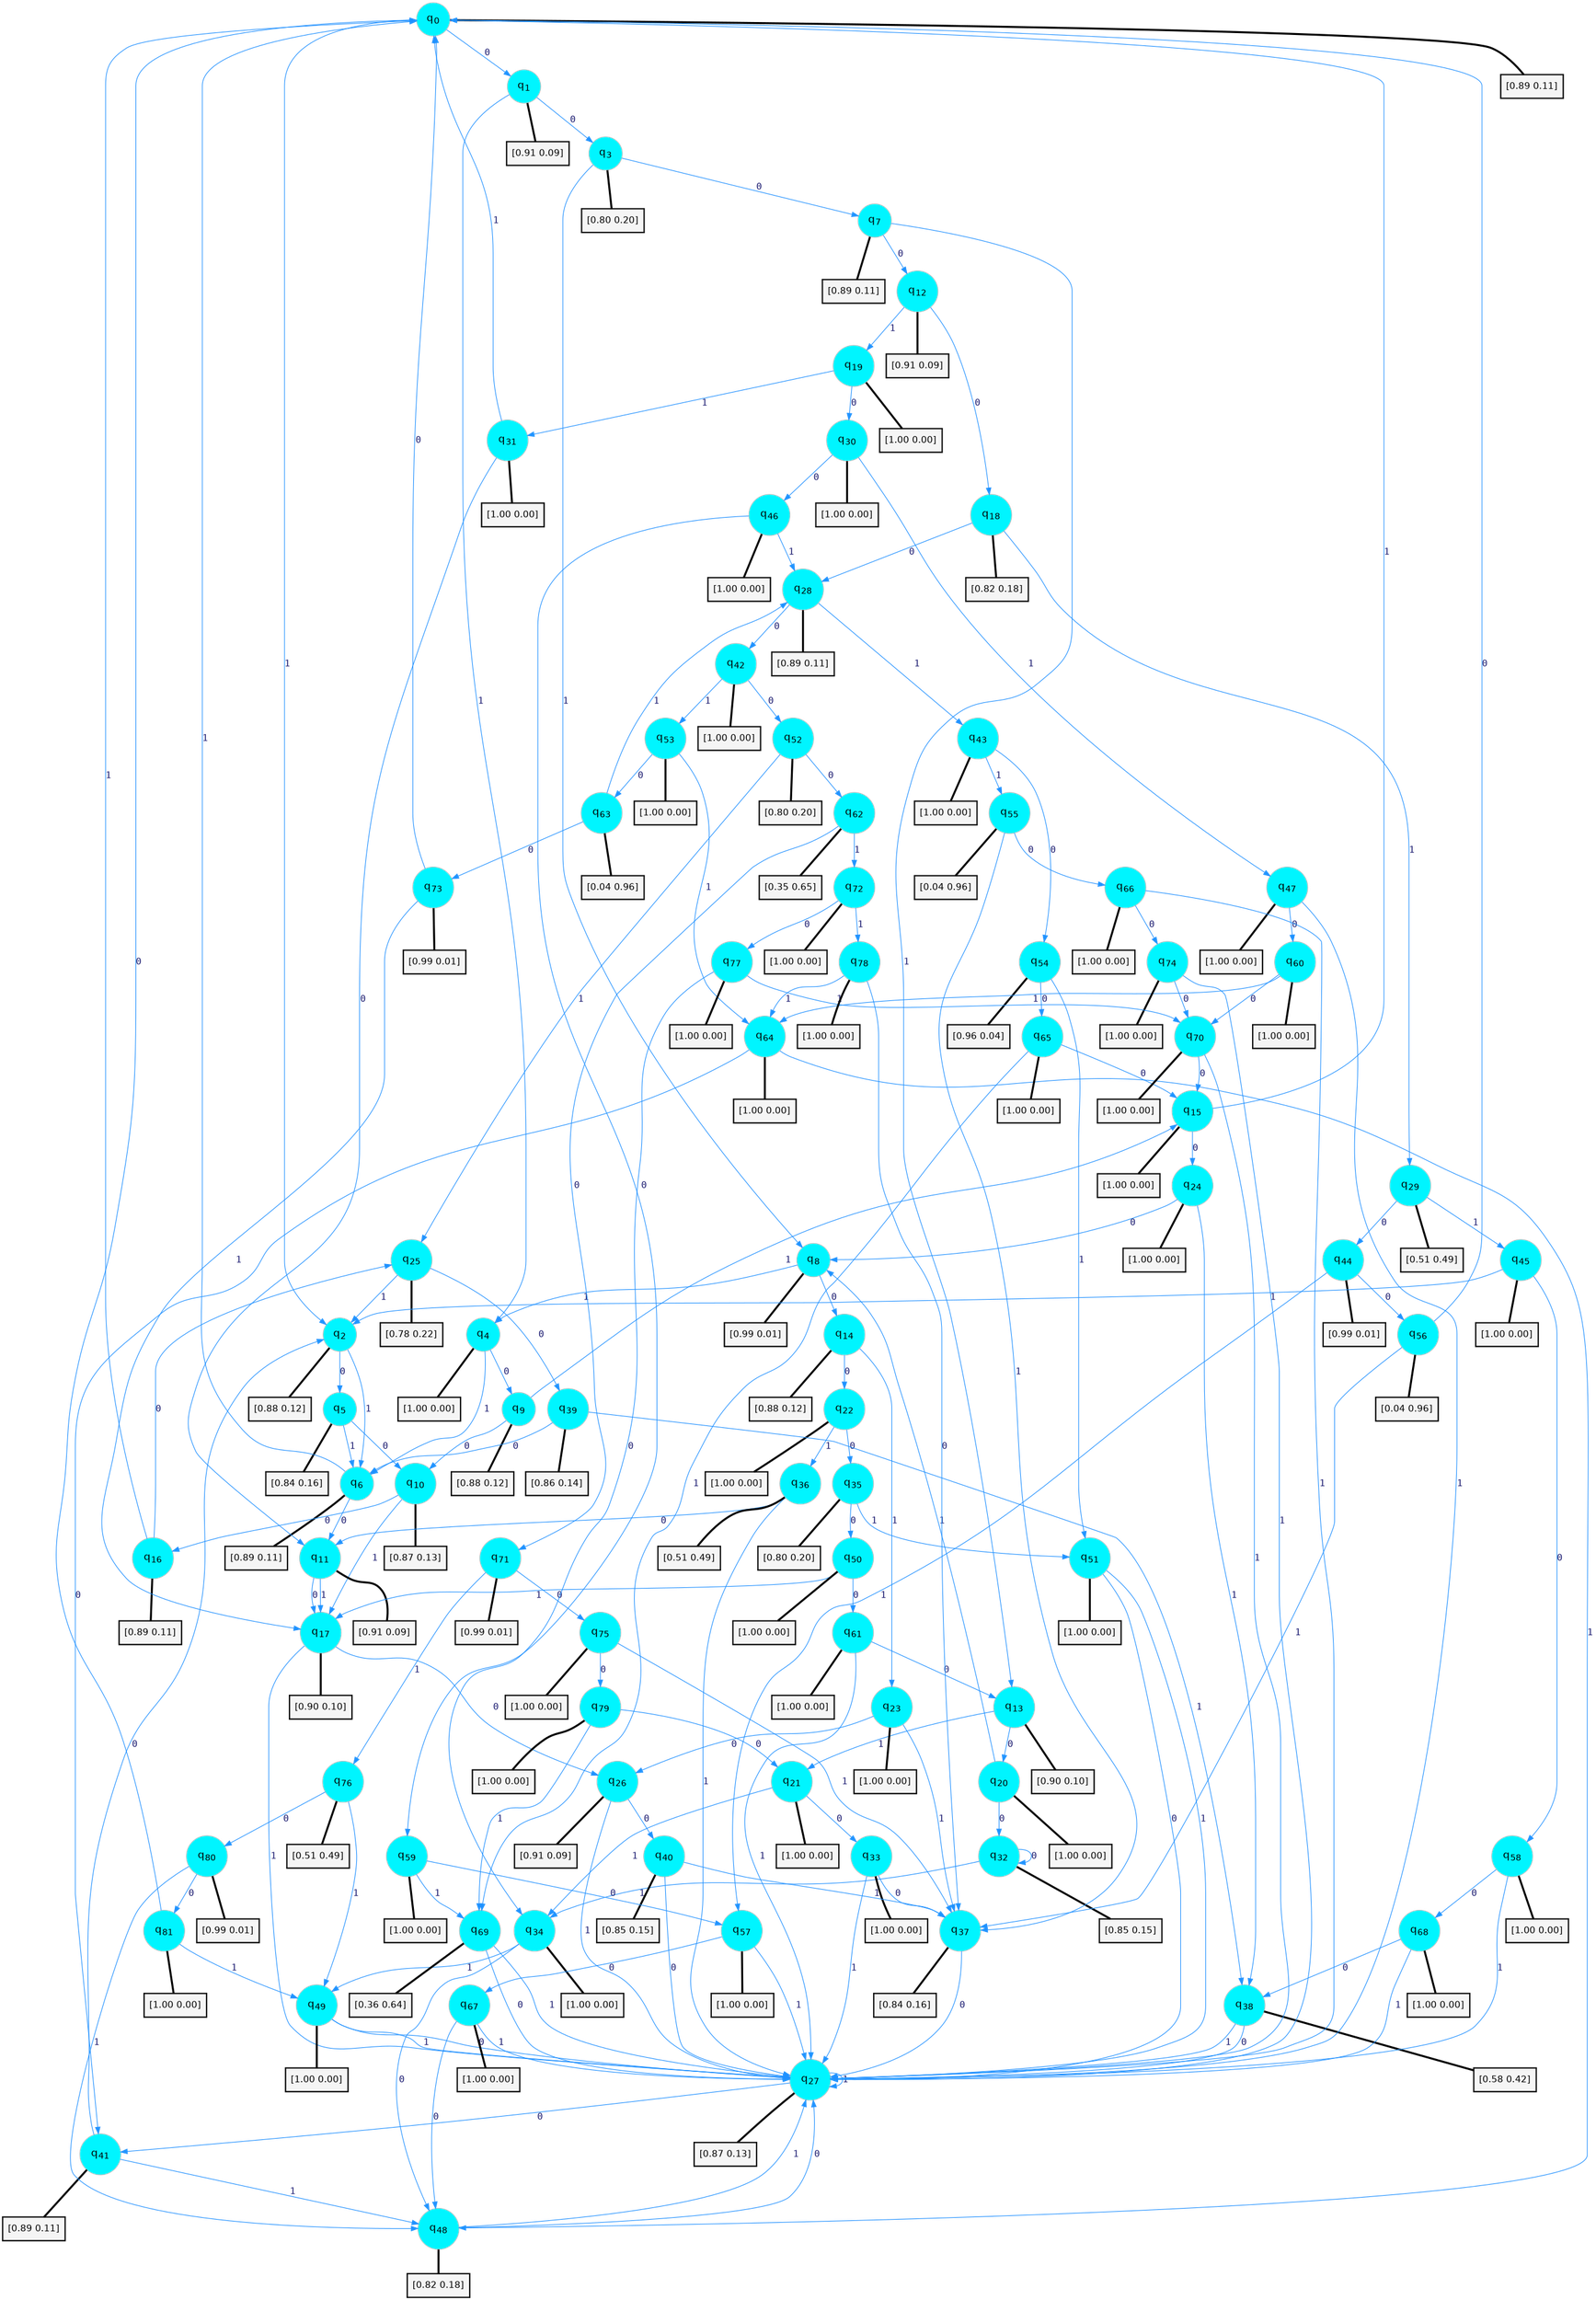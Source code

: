 digraph G {
graph [
bgcolor=transparent, dpi=300, rankdir=TD, size="40,25"];
node [
color=gray, fillcolor=turquoise1, fontcolor=black, fontname=Helvetica, fontsize=16, fontweight=bold, shape=circle, style=filled];
edge [
arrowsize=1, color=dodgerblue1, fontcolor=midnightblue, fontname=courier, fontweight=bold, penwidth=1, style=solid, weight=20];
0[label=<q<SUB>0</SUB>>];
1[label=<q<SUB>1</SUB>>];
2[label=<q<SUB>2</SUB>>];
3[label=<q<SUB>3</SUB>>];
4[label=<q<SUB>4</SUB>>];
5[label=<q<SUB>5</SUB>>];
6[label=<q<SUB>6</SUB>>];
7[label=<q<SUB>7</SUB>>];
8[label=<q<SUB>8</SUB>>];
9[label=<q<SUB>9</SUB>>];
10[label=<q<SUB>10</SUB>>];
11[label=<q<SUB>11</SUB>>];
12[label=<q<SUB>12</SUB>>];
13[label=<q<SUB>13</SUB>>];
14[label=<q<SUB>14</SUB>>];
15[label=<q<SUB>15</SUB>>];
16[label=<q<SUB>16</SUB>>];
17[label=<q<SUB>17</SUB>>];
18[label=<q<SUB>18</SUB>>];
19[label=<q<SUB>19</SUB>>];
20[label=<q<SUB>20</SUB>>];
21[label=<q<SUB>21</SUB>>];
22[label=<q<SUB>22</SUB>>];
23[label=<q<SUB>23</SUB>>];
24[label=<q<SUB>24</SUB>>];
25[label=<q<SUB>25</SUB>>];
26[label=<q<SUB>26</SUB>>];
27[label=<q<SUB>27</SUB>>];
28[label=<q<SUB>28</SUB>>];
29[label=<q<SUB>29</SUB>>];
30[label=<q<SUB>30</SUB>>];
31[label=<q<SUB>31</SUB>>];
32[label=<q<SUB>32</SUB>>];
33[label=<q<SUB>33</SUB>>];
34[label=<q<SUB>34</SUB>>];
35[label=<q<SUB>35</SUB>>];
36[label=<q<SUB>36</SUB>>];
37[label=<q<SUB>37</SUB>>];
38[label=<q<SUB>38</SUB>>];
39[label=<q<SUB>39</SUB>>];
40[label=<q<SUB>40</SUB>>];
41[label=<q<SUB>41</SUB>>];
42[label=<q<SUB>42</SUB>>];
43[label=<q<SUB>43</SUB>>];
44[label=<q<SUB>44</SUB>>];
45[label=<q<SUB>45</SUB>>];
46[label=<q<SUB>46</SUB>>];
47[label=<q<SUB>47</SUB>>];
48[label=<q<SUB>48</SUB>>];
49[label=<q<SUB>49</SUB>>];
50[label=<q<SUB>50</SUB>>];
51[label=<q<SUB>51</SUB>>];
52[label=<q<SUB>52</SUB>>];
53[label=<q<SUB>53</SUB>>];
54[label=<q<SUB>54</SUB>>];
55[label=<q<SUB>55</SUB>>];
56[label=<q<SUB>56</SUB>>];
57[label=<q<SUB>57</SUB>>];
58[label=<q<SUB>58</SUB>>];
59[label=<q<SUB>59</SUB>>];
60[label=<q<SUB>60</SUB>>];
61[label=<q<SUB>61</SUB>>];
62[label=<q<SUB>62</SUB>>];
63[label=<q<SUB>63</SUB>>];
64[label=<q<SUB>64</SUB>>];
65[label=<q<SUB>65</SUB>>];
66[label=<q<SUB>66</SUB>>];
67[label=<q<SUB>67</SUB>>];
68[label=<q<SUB>68</SUB>>];
69[label=<q<SUB>69</SUB>>];
70[label=<q<SUB>70</SUB>>];
71[label=<q<SUB>71</SUB>>];
72[label=<q<SUB>72</SUB>>];
73[label=<q<SUB>73</SUB>>];
74[label=<q<SUB>74</SUB>>];
75[label=<q<SUB>75</SUB>>];
76[label=<q<SUB>76</SUB>>];
77[label=<q<SUB>77</SUB>>];
78[label=<q<SUB>78</SUB>>];
79[label=<q<SUB>79</SUB>>];
80[label=<q<SUB>80</SUB>>];
81[label=<q<SUB>81</SUB>>];
82[label="[0.89 0.11]", shape=box,fontcolor=black, fontname=Helvetica, fontsize=14, penwidth=2, fillcolor=whitesmoke,color=black];
83[label="[0.91 0.09]", shape=box,fontcolor=black, fontname=Helvetica, fontsize=14, penwidth=2, fillcolor=whitesmoke,color=black];
84[label="[0.88 0.12]", shape=box,fontcolor=black, fontname=Helvetica, fontsize=14, penwidth=2, fillcolor=whitesmoke,color=black];
85[label="[0.80 0.20]", shape=box,fontcolor=black, fontname=Helvetica, fontsize=14, penwidth=2, fillcolor=whitesmoke,color=black];
86[label="[1.00 0.00]", shape=box,fontcolor=black, fontname=Helvetica, fontsize=14, penwidth=2, fillcolor=whitesmoke,color=black];
87[label="[0.84 0.16]", shape=box,fontcolor=black, fontname=Helvetica, fontsize=14, penwidth=2, fillcolor=whitesmoke,color=black];
88[label="[0.89 0.11]", shape=box,fontcolor=black, fontname=Helvetica, fontsize=14, penwidth=2, fillcolor=whitesmoke,color=black];
89[label="[0.89 0.11]", shape=box,fontcolor=black, fontname=Helvetica, fontsize=14, penwidth=2, fillcolor=whitesmoke,color=black];
90[label="[0.99 0.01]", shape=box,fontcolor=black, fontname=Helvetica, fontsize=14, penwidth=2, fillcolor=whitesmoke,color=black];
91[label="[0.88 0.12]", shape=box,fontcolor=black, fontname=Helvetica, fontsize=14, penwidth=2, fillcolor=whitesmoke,color=black];
92[label="[0.87 0.13]", shape=box,fontcolor=black, fontname=Helvetica, fontsize=14, penwidth=2, fillcolor=whitesmoke,color=black];
93[label="[0.91 0.09]", shape=box,fontcolor=black, fontname=Helvetica, fontsize=14, penwidth=2, fillcolor=whitesmoke,color=black];
94[label="[0.91 0.09]", shape=box,fontcolor=black, fontname=Helvetica, fontsize=14, penwidth=2, fillcolor=whitesmoke,color=black];
95[label="[0.90 0.10]", shape=box,fontcolor=black, fontname=Helvetica, fontsize=14, penwidth=2, fillcolor=whitesmoke,color=black];
96[label="[0.88 0.12]", shape=box,fontcolor=black, fontname=Helvetica, fontsize=14, penwidth=2, fillcolor=whitesmoke,color=black];
97[label="[1.00 0.00]", shape=box,fontcolor=black, fontname=Helvetica, fontsize=14, penwidth=2, fillcolor=whitesmoke,color=black];
98[label="[0.89 0.11]", shape=box,fontcolor=black, fontname=Helvetica, fontsize=14, penwidth=2, fillcolor=whitesmoke,color=black];
99[label="[0.90 0.10]", shape=box,fontcolor=black, fontname=Helvetica, fontsize=14, penwidth=2, fillcolor=whitesmoke,color=black];
100[label="[0.82 0.18]", shape=box,fontcolor=black, fontname=Helvetica, fontsize=14, penwidth=2, fillcolor=whitesmoke,color=black];
101[label="[1.00 0.00]", shape=box,fontcolor=black, fontname=Helvetica, fontsize=14, penwidth=2, fillcolor=whitesmoke,color=black];
102[label="[1.00 0.00]", shape=box,fontcolor=black, fontname=Helvetica, fontsize=14, penwidth=2, fillcolor=whitesmoke,color=black];
103[label="[1.00 0.00]", shape=box,fontcolor=black, fontname=Helvetica, fontsize=14, penwidth=2, fillcolor=whitesmoke,color=black];
104[label="[1.00 0.00]", shape=box,fontcolor=black, fontname=Helvetica, fontsize=14, penwidth=2, fillcolor=whitesmoke,color=black];
105[label="[1.00 0.00]", shape=box,fontcolor=black, fontname=Helvetica, fontsize=14, penwidth=2, fillcolor=whitesmoke,color=black];
106[label="[1.00 0.00]", shape=box,fontcolor=black, fontname=Helvetica, fontsize=14, penwidth=2, fillcolor=whitesmoke,color=black];
107[label="[0.78 0.22]", shape=box,fontcolor=black, fontname=Helvetica, fontsize=14, penwidth=2, fillcolor=whitesmoke,color=black];
108[label="[0.91 0.09]", shape=box,fontcolor=black, fontname=Helvetica, fontsize=14, penwidth=2, fillcolor=whitesmoke,color=black];
109[label="[0.87 0.13]", shape=box,fontcolor=black, fontname=Helvetica, fontsize=14, penwidth=2, fillcolor=whitesmoke,color=black];
110[label="[0.89 0.11]", shape=box,fontcolor=black, fontname=Helvetica, fontsize=14, penwidth=2, fillcolor=whitesmoke,color=black];
111[label="[0.51 0.49]", shape=box,fontcolor=black, fontname=Helvetica, fontsize=14, penwidth=2, fillcolor=whitesmoke,color=black];
112[label="[1.00 0.00]", shape=box,fontcolor=black, fontname=Helvetica, fontsize=14, penwidth=2, fillcolor=whitesmoke,color=black];
113[label="[1.00 0.00]", shape=box,fontcolor=black, fontname=Helvetica, fontsize=14, penwidth=2, fillcolor=whitesmoke,color=black];
114[label="[0.85 0.15]", shape=box,fontcolor=black, fontname=Helvetica, fontsize=14, penwidth=2, fillcolor=whitesmoke,color=black];
115[label="[1.00 0.00]", shape=box,fontcolor=black, fontname=Helvetica, fontsize=14, penwidth=2, fillcolor=whitesmoke,color=black];
116[label="[1.00 0.00]", shape=box,fontcolor=black, fontname=Helvetica, fontsize=14, penwidth=2, fillcolor=whitesmoke,color=black];
117[label="[0.80 0.20]", shape=box,fontcolor=black, fontname=Helvetica, fontsize=14, penwidth=2, fillcolor=whitesmoke,color=black];
118[label="[0.51 0.49]", shape=box,fontcolor=black, fontname=Helvetica, fontsize=14, penwidth=2, fillcolor=whitesmoke,color=black];
119[label="[0.84 0.16]", shape=box,fontcolor=black, fontname=Helvetica, fontsize=14, penwidth=2, fillcolor=whitesmoke,color=black];
120[label="[0.58 0.42]", shape=box,fontcolor=black, fontname=Helvetica, fontsize=14, penwidth=2, fillcolor=whitesmoke,color=black];
121[label="[0.86 0.14]", shape=box,fontcolor=black, fontname=Helvetica, fontsize=14, penwidth=2, fillcolor=whitesmoke,color=black];
122[label="[0.85 0.15]", shape=box,fontcolor=black, fontname=Helvetica, fontsize=14, penwidth=2, fillcolor=whitesmoke,color=black];
123[label="[0.89 0.11]", shape=box,fontcolor=black, fontname=Helvetica, fontsize=14, penwidth=2, fillcolor=whitesmoke,color=black];
124[label="[1.00 0.00]", shape=box,fontcolor=black, fontname=Helvetica, fontsize=14, penwidth=2, fillcolor=whitesmoke,color=black];
125[label="[1.00 0.00]", shape=box,fontcolor=black, fontname=Helvetica, fontsize=14, penwidth=2, fillcolor=whitesmoke,color=black];
126[label="[0.99 0.01]", shape=box,fontcolor=black, fontname=Helvetica, fontsize=14, penwidth=2, fillcolor=whitesmoke,color=black];
127[label="[1.00 0.00]", shape=box,fontcolor=black, fontname=Helvetica, fontsize=14, penwidth=2, fillcolor=whitesmoke,color=black];
128[label="[1.00 0.00]", shape=box,fontcolor=black, fontname=Helvetica, fontsize=14, penwidth=2, fillcolor=whitesmoke,color=black];
129[label="[1.00 0.00]", shape=box,fontcolor=black, fontname=Helvetica, fontsize=14, penwidth=2, fillcolor=whitesmoke,color=black];
130[label="[0.82 0.18]", shape=box,fontcolor=black, fontname=Helvetica, fontsize=14, penwidth=2, fillcolor=whitesmoke,color=black];
131[label="[1.00 0.00]", shape=box,fontcolor=black, fontname=Helvetica, fontsize=14, penwidth=2, fillcolor=whitesmoke,color=black];
132[label="[1.00 0.00]", shape=box,fontcolor=black, fontname=Helvetica, fontsize=14, penwidth=2, fillcolor=whitesmoke,color=black];
133[label="[1.00 0.00]", shape=box,fontcolor=black, fontname=Helvetica, fontsize=14, penwidth=2, fillcolor=whitesmoke,color=black];
134[label="[0.80 0.20]", shape=box,fontcolor=black, fontname=Helvetica, fontsize=14, penwidth=2, fillcolor=whitesmoke,color=black];
135[label="[1.00 0.00]", shape=box,fontcolor=black, fontname=Helvetica, fontsize=14, penwidth=2, fillcolor=whitesmoke,color=black];
136[label="[0.96 0.04]", shape=box,fontcolor=black, fontname=Helvetica, fontsize=14, penwidth=2, fillcolor=whitesmoke,color=black];
137[label="[0.04 0.96]", shape=box,fontcolor=black, fontname=Helvetica, fontsize=14, penwidth=2, fillcolor=whitesmoke,color=black];
138[label="[0.04 0.96]", shape=box,fontcolor=black, fontname=Helvetica, fontsize=14, penwidth=2, fillcolor=whitesmoke,color=black];
139[label="[1.00 0.00]", shape=box,fontcolor=black, fontname=Helvetica, fontsize=14, penwidth=2, fillcolor=whitesmoke,color=black];
140[label="[1.00 0.00]", shape=box,fontcolor=black, fontname=Helvetica, fontsize=14, penwidth=2, fillcolor=whitesmoke,color=black];
141[label="[1.00 0.00]", shape=box,fontcolor=black, fontname=Helvetica, fontsize=14, penwidth=2, fillcolor=whitesmoke,color=black];
142[label="[1.00 0.00]", shape=box,fontcolor=black, fontname=Helvetica, fontsize=14, penwidth=2, fillcolor=whitesmoke,color=black];
143[label="[1.00 0.00]", shape=box,fontcolor=black, fontname=Helvetica, fontsize=14, penwidth=2, fillcolor=whitesmoke,color=black];
144[label="[0.35 0.65]", shape=box,fontcolor=black, fontname=Helvetica, fontsize=14, penwidth=2, fillcolor=whitesmoke,color=black];
145[label="[0.04 0.96]", shape=box,fontcolor=black, fontname=Helvetica, fontsize=14, penwidth=2, fillcolor=whitesmoke,color=black];
146[label="[1.00 0.00]", shape=box,fontcolor=black, fontname=Helvetica, fontsize=14, penwidth=2, fillcolor=whitesmoke,color=black];
147[label="[1.00 0.00]", shape=box,fontcolor=black, fontname=Helvetica, fontsize=14, penwidth=2, fillcolor=whitesmoke,color=black];
148[label="[1.00 0.00]", shape=box,fontcolor=black, fontname=Helvetica, fontsize=14, penwidth=2, fillcolor=whitesmoke,color=black];
149[label="[1.00 0.00]", shape=box,fontcolor=black, fontname=Helvetica, fontsize=14, penwidth=2, fillcolor=whitesmoke,color=black];
150[label="[1.00 0.00]", shape=box,fontcolor=black, fontname=Helvetica, fontsize=14, penwidth=2, fillcolor=whitesmoke,color=black];
151[label="[0.36 0.64]", shape=box,fontcolor=black, fontname=Helvetica, fontsize=14, penwidth=2, fillcolor=whitesmoke,color=black];
152[label="[1.00 0.00]", shape=box,fontcolor=black, fontname=Helvetica, fontsize=14, penwidth=2, fillcolor=whitesmoke,color=black];
153[label="[0.99 0.01]", shape=box,fontcolor=black, fontname=Helvetica, fontsize=14, penwidth=2, fillcolor=whitesmoke,color=black];
154[label="[1.00 0.00]", shape=box,fontcolor=black, fontname=Helvetica, fontsize=14, penwidth=2, fillcolor=whitesmoke,color=black];
155[label="[0.99 0.01]", shape=box,fontcolor=black, fontname=Helvetica, fontsize=14, penwidth=2, fillcolor=whitesmoke,color=black];
156[label="[1.00 0.00]", shape=box,fontcolor=black, fontname=Helvetica, fontsize=14, penwidth=2, fillcolor=whitesmoke,color=black];
157[label="[1.00 0.00]", shape=box,fontcolor=black, fontname=Helvetica, fontsize=14, penwidth=2, fillcolor=whitesmoke,color=black];
158[label="[0.51 0.49]", shape=box,fontcolor=black, fontname=Helvetica, fontsize=14, penwidth=2, fillcolor=whitesmoke,color=black];
159[label="[1.00 0.00]", shape=box,fontcolor=black, fontname=Helvetica, fontsize=14, penwidth=2, fillcolor=whitesmoke,color=black];
160[label="[1.00 0.00]", shape=box,fontcolor=black, fontname=Helvetica, fontsize=14, penwidth=2, fillcolor=whitesmoke,color=black];
161[label="[1.00 0.00]", shape=box,fontcolor=black, fontname=Helvetica, fontsize=14, penwidth=2, fillcolor=whitesmoke,color=black];
162[label="[0.99 0.01]", shape=box,fontcolor=black, fontname=Helvetica, fontsize=14, penwidth=2, fillcolor=whitesmoke,color=black];
163[label="[1.00 0.00]", shape=box,fontcolor=black, fontname=Helvetica, fontsize=14, penwidth=2, fillcolor=whitesmoke,color=black];
0->1 [label=0];
0->2 [label=1];
0->82 [arrowhead=none, penwidth=3,color=black];
1->3 [label=0];
1->4 [label=1];
1->83 [arrowhead=none, penwidth=3,color=black];
2->5 [label=0];
2->6 [label=1];
2->84 [arrowhead=none, penwidth=3,color=black];
3->7 [label=0];
3->8 [label=1];
3->85 [arrowhead=none, penwidth=3,color=black];
4->9 [label=0];
4->6 [label=1];
4->86 [arrowhead=none, penwidth=3,color=black];
5->10 [label=0];
5->6 [label=1];
5->87 [arrowhead=none, penwidth=3,color=black];
6->11 [label=0];
6->0 [label=1];
6->88 [arrowhead=none, penwidth=3,color=black];
7->12 [label=0];
7->13 [label=1];
7->89 [arrowhead=none, penwidth=3,color=black];
8->14 [label=0];
8->4 [label=1];
8->90 [arrowhead=none, penwidth=3,color=black];
9->10 [label=0];
9->15 [label=1];
9->91 [arrowhead=none, penwidth=3,color=black];
10->16 [label=0];
10->17 [label=1];
10->92 [arrowhead=none, penwidth=3,color=black];
11->17 [label=0];
11->17 [label=1];
11->93 [arrowhead=none, penwidth=3,color=black];
12->18 [label=0];
12->19 [label=1];
12->94 [arrowhead=none, penwidth=3,color=black];
13->20 [label=0];
13->21 [label=1];
13->95 [arrowhead=none, penwidth=3,color=black];
14->22 [label=0];
14->23 [label=1];
14->96 [arrowhead=none, penwidth=3,color=black];
15->24 [label=0];
15->0 [label=1];
15->97 [arrowhead=none, penwidth=3,color=black];
16->25 [label=0];
16->0 [label=1];
16->98 [arrowhead=none, penwidth=3,color=black];
17->26 [label=0];
17->27 [label=1];
17->99 [arrowhead=none, penwidth=3,color=black];
18->28 [label=0];
18->29 [label=1];
18->100 [arrowhead=none, penwidth=3,color=black];
19->30 [label=0];
19->31 [label=1];
19->101 [arrowhead=none, penwidth=3,color=black];
20->32 [label=0];
20->8 [label=1];
20->102 [arrowhead=none, penwidth=3,color=black];
21->33 [label=0];
21->34 [label=1];
21->103 [arrowhead=none, penwidth=3,color=black];
22->35 [label=0];
22->36 [label=1];
22->104 [arrowhead=none, penwidth=3,color=black];
23->26 [label=0];
23->37 [label=1];
23->105 [arrowhead=none, penwidth=3,color=black];
24->8 [label=0];
24->38 [label=1];
24->106 [arrowhead=none, penwidth=3,color=black];
25->39 [label=0];
25->2 [label=1];
25->107 [arrowhead=none, penwidth=3,color=black];
26->40 [label=0];
26->27 [label=1];
26->108 [arrowhead=none, penwidth=3,color=black];
27->41 [label=0];
27->27 [label=1];
27->109 [arrowhead=none, penwidth=3,color=black];
28->42 [label=0];
28->43 [label=1];
28->110 [arrowhead=none, penwidth=3,color=black];
29->44 [label=0];
29->45 [label=1];
29->111 [arrowhead=none, penwidth=3,color=black];
30->46 [label=0];
30->47 [label=1];
30->112 [arrowhead=none, penwidth=3,color=black];
31->11 [label=0];
31->0 [label=1];
31->113 [arrowhead=none, penwidth=3,color=black];
32->32 [label=0];
32->34 [label=1];
32->114 [arrowhead=none, penwidth=3,color=black];
33->37 [label=0];
33->27 [label=1];
33->115 [arrowhead=none, penwidth=3,color=black];
34->48 [label=0];
34->49 [label=1];
34->116 [arrowhead=none, penwidth=3,color=black];
35->50 [label=0];
35->51 [label=1];
35->117 [arrowhead=none, penwidth=3,color=black];
36->11 [label=0];
36->27 [label=1];
36->118 [arrowhead=none, penwidth=3,color=black];
37->27 [label=0];
37->119 [arrowhead=none, penwidth=3,color=black];
38->27 [label=0];
38->27 [label=1];
38->120 [arrowhead=none, penwidth=3,color=black];
39->6 [label=0];
39->38 [label=1];
39->121 [arrowhead=none, penwidth=3,color=black];
40->27 [label=0];
40->37 [label=1];
40->122 [arrowhead=none, penwidth=3,color=black];
41->2 [label=0];
41->48 [label=1];
41->123 [arrowhead=none, penwidth=3,color=black];
42->52 [label=0];
42->53 [label=1];
42->124 [arrowhead=none, penwidth=3,color=black];
43->54 [label=0];
43->55 [label=1];
43->125 [arrowhead=none, penwidth=3,color=black];
44->56 [label=0];
44->57 [label=1];
44->126 [arrowhead=none, penwidth=3,color=black];
45->58 [label=0];
45->2 [label=1];
45->127 [arrowhead=none, penwidth=3,color=black];
46->59 [label=0];
46->28 [label=1];
46->128 [arrowhead=none, penwidth=3,color=black];
47->60 [label=0];
47->27 [label=1];
47->129 [arrowhead=none, penwidth=3,color=black];
48->27 [label=0];
48->27 [label=1];
48->130 [arrowhead=none, penwidth=3,color=black];
49->27 [label=0];
49->27 [label=1];
49->131 [arrowhead=none, penwidth=3,color=black];
50->61 [label=0];
50->17 [label=1];
50->132 [arrowhead=none, penwidth=3,color=black];
51->27 [label=0];
51->27 [label=1];
51->133 [arrowhead=none, penwidth=3,color=black];
52->62 [label=0];
52->25 [label=1];
52->134 [arrowhead=none, penwidth=3,color=black];
53->63 [label=0];
53->64 [label=1];
53->135 [arrowhead=none, penwidth=3,color=black];
54->65 [label=0];
54->51 [label=1];
54->136 [arrowhead=none, penwidth=3,color=black];
55->66 [label=0];
55->37 [label=1];
55->137 [arrowhead=none, penwidth=3,color=black];
56->0 [label=0];
56->37 [label=1];
56->138 [arrowhead=none, penwidth=3,color=black];
57->67 [label=0];
57->27 [label=1];
57->139 [arrowhead=none, penwidth=3,color=black];
58->68 [label=0];
58->27 [label=1];
58->140 [arrowhead=none, penwidth=3,color=black];
59->57 [label=0];
59->69 [label=1];
59->141 [arrowhead=none, penwidth=3,color=black];
60->70 [label=0];
60->64 [label=1];
60->142 [arrowhead=none, penwidth=3,color=black];
61->13 [label=0];
61->27 [label=1];
61->143 [arrowhead=none, penwidth=3,color=black];
62->71 [label=0];
62->72 [label=1];
62->144 [arrowhead=none, penwidth=3,color=black];
63->73 [label=0];
63->28 [label=1];
63->145 [arrowhead=none, penwidth=3,color=black];
64->41 [label=0];
64->48 [label=1];
64->146 [arrowhead=none, penwidth=3,color=black];
65->15 [label=0];
65->69 [label=1];
65->147 [arrowhead=none, penwidth=3,color=black];
66->74 [label=0];
66->27 [label=1];
66->148 [arrowhead=none, penwidth=3,color=black];
67->48 [label=0];
67->27 [label=1];
67->149 [arrowhead=none, penwidth=3,color=black];
68->38 [label=0];
68->27 [label=1];
68->150 [arrowhead=none, penwidth=3,color=black];
69->27 [label=0];
69->27 [label=1];
69->151 [arrowhead=none, penwidth=3,color=black];
70->15 [label=0];
70->27 [label=1];
70->152 [arrowhead=none, penwidth=3,color=black];
71->75 [label=0];
71->76 [label=1];
71->153 [arrowhead=none, penwidth=3,color=black];
72->77 [label=0];
72->78 [label=1];
72->154 [arrowhead=none, penwidth=3,color=black];
73->0 [label=0];
73->17 [label=1];
73->155 [arrowhead=none, penwidth=3,color=black];
74->70 [label=0];
74->27 [label=1];
74->156 [arrowhead=none, penwidth=3,color=black];
75->79 [label=0];
75->37 [label=1];
75->157 [arrowhead=none, penwidth=3,color=black];
76->80 [label=0];
76->49 [label=1];
76->158 [arrowhead=none, penwidth=3,color=black];
77->34 [label=0];
77->70 [label=1];
77->159 [arrowhead=none, penwidth=3,color=black];
78->37 [label=0];
78->64 [label=1];
78->160 [arrowhead=none, penwidth=3,color=black];
79->21 [label=0];
79->69 [label=1];
79->161 [arrowhead=none, penwidth=3,color=black];
80->81 [label=0];
80->48 [label=1];
80->162 [arrowhead=none, penwidth=3,color=black];
81->0 [label=0];
81->49 [label=1];
81->163 [arrowhead=none, penwidth=3,color=black];
}
